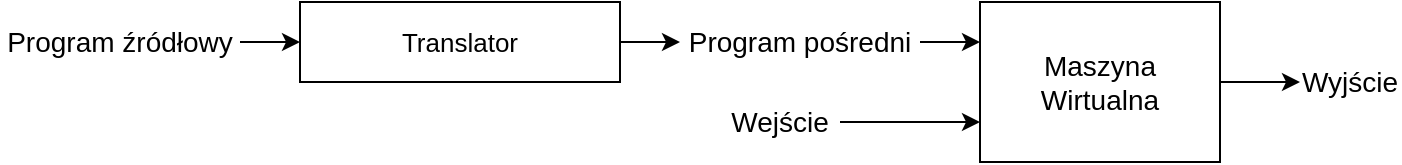 <mxfile version="13.6.10" type="device"><diagram id="95cOD5FQ9mFzOGYNR8MX" name="Page-1"><mxGraphModel dx="677" dy="336" grid="1" gridSize="10" guides="1" tooltips="1" connect="1" arrows="1" fold="1" page="1" pageScale="1" pageWidth="827" pageHeight="1169" math="0" shadow="0"><root><mxCell id="0"/><mxCell id="1" parent="0"/><mxCell id="KfxHA-t2ZiQQArX94cQ8-5" style="edgeStyle=orthogonalEdgeStyle;rounded=0;orthogonalLoop=1;jettySize=auto;html=1;" edge="1" parent="1" source="KfxHA-t2ZiQQArX94cQ8-1" target="KfxHA-t2ZiQQArX94cQ8-4"><mxGeometry relative="1" as="geometry"/></mxCell><mxCell id="KfxHA-t2ZiQQArX94cQ8-1" value="&lt;font style=&quot;font-size: 13px&quot;&gt;Translator&lt;/font&gt;" style="rounded=0;whiteSpace=wrap;html=1;" vertex="1" parent="1"><mxGeometry x="160" y="250" width="160" height="40" as="geometry"/></mxCell><mxCell id="KfxHA-t2ZiQQArX94cQ8-3" style="edgeStyle=orthogonalEdgeStyle;rounded=0;orthogonalLoop=1;jettySize=auto;html=1;entryX=0;entryY=0.5;entryDx=0;entryDy=0;" edge="1" parent="1" source="KfxHA-t2ZiQQArX94cQ8-2" target="KfxHA-t2ZiQQArX94cQ8-1"><mxGeometry relative="1" as="geometry"/></mxCell><mxCell id="KfxHA-t2ZiQQArX94cQ8-2" value="Program źródłowy" style="text;html=1;strokeColor=none;fillColor=none;align=center;verticalAlign=middle;whiteSpace=wrap;rounded=0;fontSize=14;" vertex="1" parent="1"><mxGeometry x="10" y="260" width="120" height="20" as="geometry"/></mxCell><mxCell id="KfxHA-t2ZiQQArX94cQ8-12" style="edgeStyle=orthogonalEdgeStyle;rounded=0;orthogonalLoop=1;jettySize=auto;html=1;entryX=0;entryY=0.25;entryDx=0;entryDy=0;fontSize=14;" edge="1" parent="1" source="KfxHA-t2ZiQQArX94cQ8-4" target="KfxHA-t2ZiQQArX94cQ8-11"><mxGeometry relative="1" as="geometry"/></mxCell><mxCell id="KfxHA-t2ZiQQArX94cQ8-4" value="Program pośredni" style="text;html=1;strokeColor=none;fillColor=none;align=center;verticalAlign=middle;whiteSpace=wrap;rounded=0;fontSize=14;" vertex="1" parent="1"><mxGeometry x="350" y="260" width="120" height="20" as="geometry"/></mxCell><mxCell id="KfxHA-t2ZiQQArX94cQ8-17" style="edgeStyle=orthogonalEdgeStyle;rounded=0;orthogonalLoop=1;jettySize=auto;html=1;entryX=0;entryY=0.5;entryDx=0;entryDy=0;fontSize=14;" edge="1" parent="1" source="KfxHA-t2ZiQQArX94cQ8-11" target="KfxHA-t2ZiQQArX94cQ8-16"><mxGeometry relative="1" as="geometry"/></mxCell><mxCell id="KfxHA-t2ZiQQArX94cQ8-11" value="Maszyna Wirtualna" style="rounded=0;whiteSpace=wrap;html=1;fontSize=14;" vertex="1" parent="1"><mxGeometry x="500" y="250" width="120" height="80" as="geometry"/></mxCell><mxCell id="KfxHA-t2ZiQQArX94cQ8-15" style="edgeStyle=orthogonalEdgeStyle;rounded=0;orthogonalLoop=1;jettySize=auto;html=1;entryX=0;entryY=0.75;entryDx=0;entryDy=0;fontSize=14;" edge="1" parent="1" source="KfxHA-t2ZiQQArX94cQ8-14" target="KfxHA-t2ZiQQArX94cQ8-11"><mxGeometry relative="1" as="geometry"/></mxCell><mxCell id="KfxHA-t2ZiQQArX94cQ8-14" value="Wejście" style="text;html=1;strokeColor=none;fillColor=none;align=center;verticalAlign=middle;whiteSpace=wrap;rounded=0;fontSize=14;" vertex="1" parent="1"><mxGeometry x="370" y="300" width="60" height="20" as="geometry"/></mxCell><mxCell id="KfxHA-t2ZiQQArX94cQ8-16" value="Wyjście" style="text;html=1;strokeColor=none;fillColor=none;align=center;verticalAlign=middle;whiteSpace=wrap;rounded=0;fontSize=14;" vertex="1" parent="1"><mxGeometry x="660" y="280" width="50" height="20" as="geometry"/></mxCell></root></mxGraphModel></diagram></mxfile>